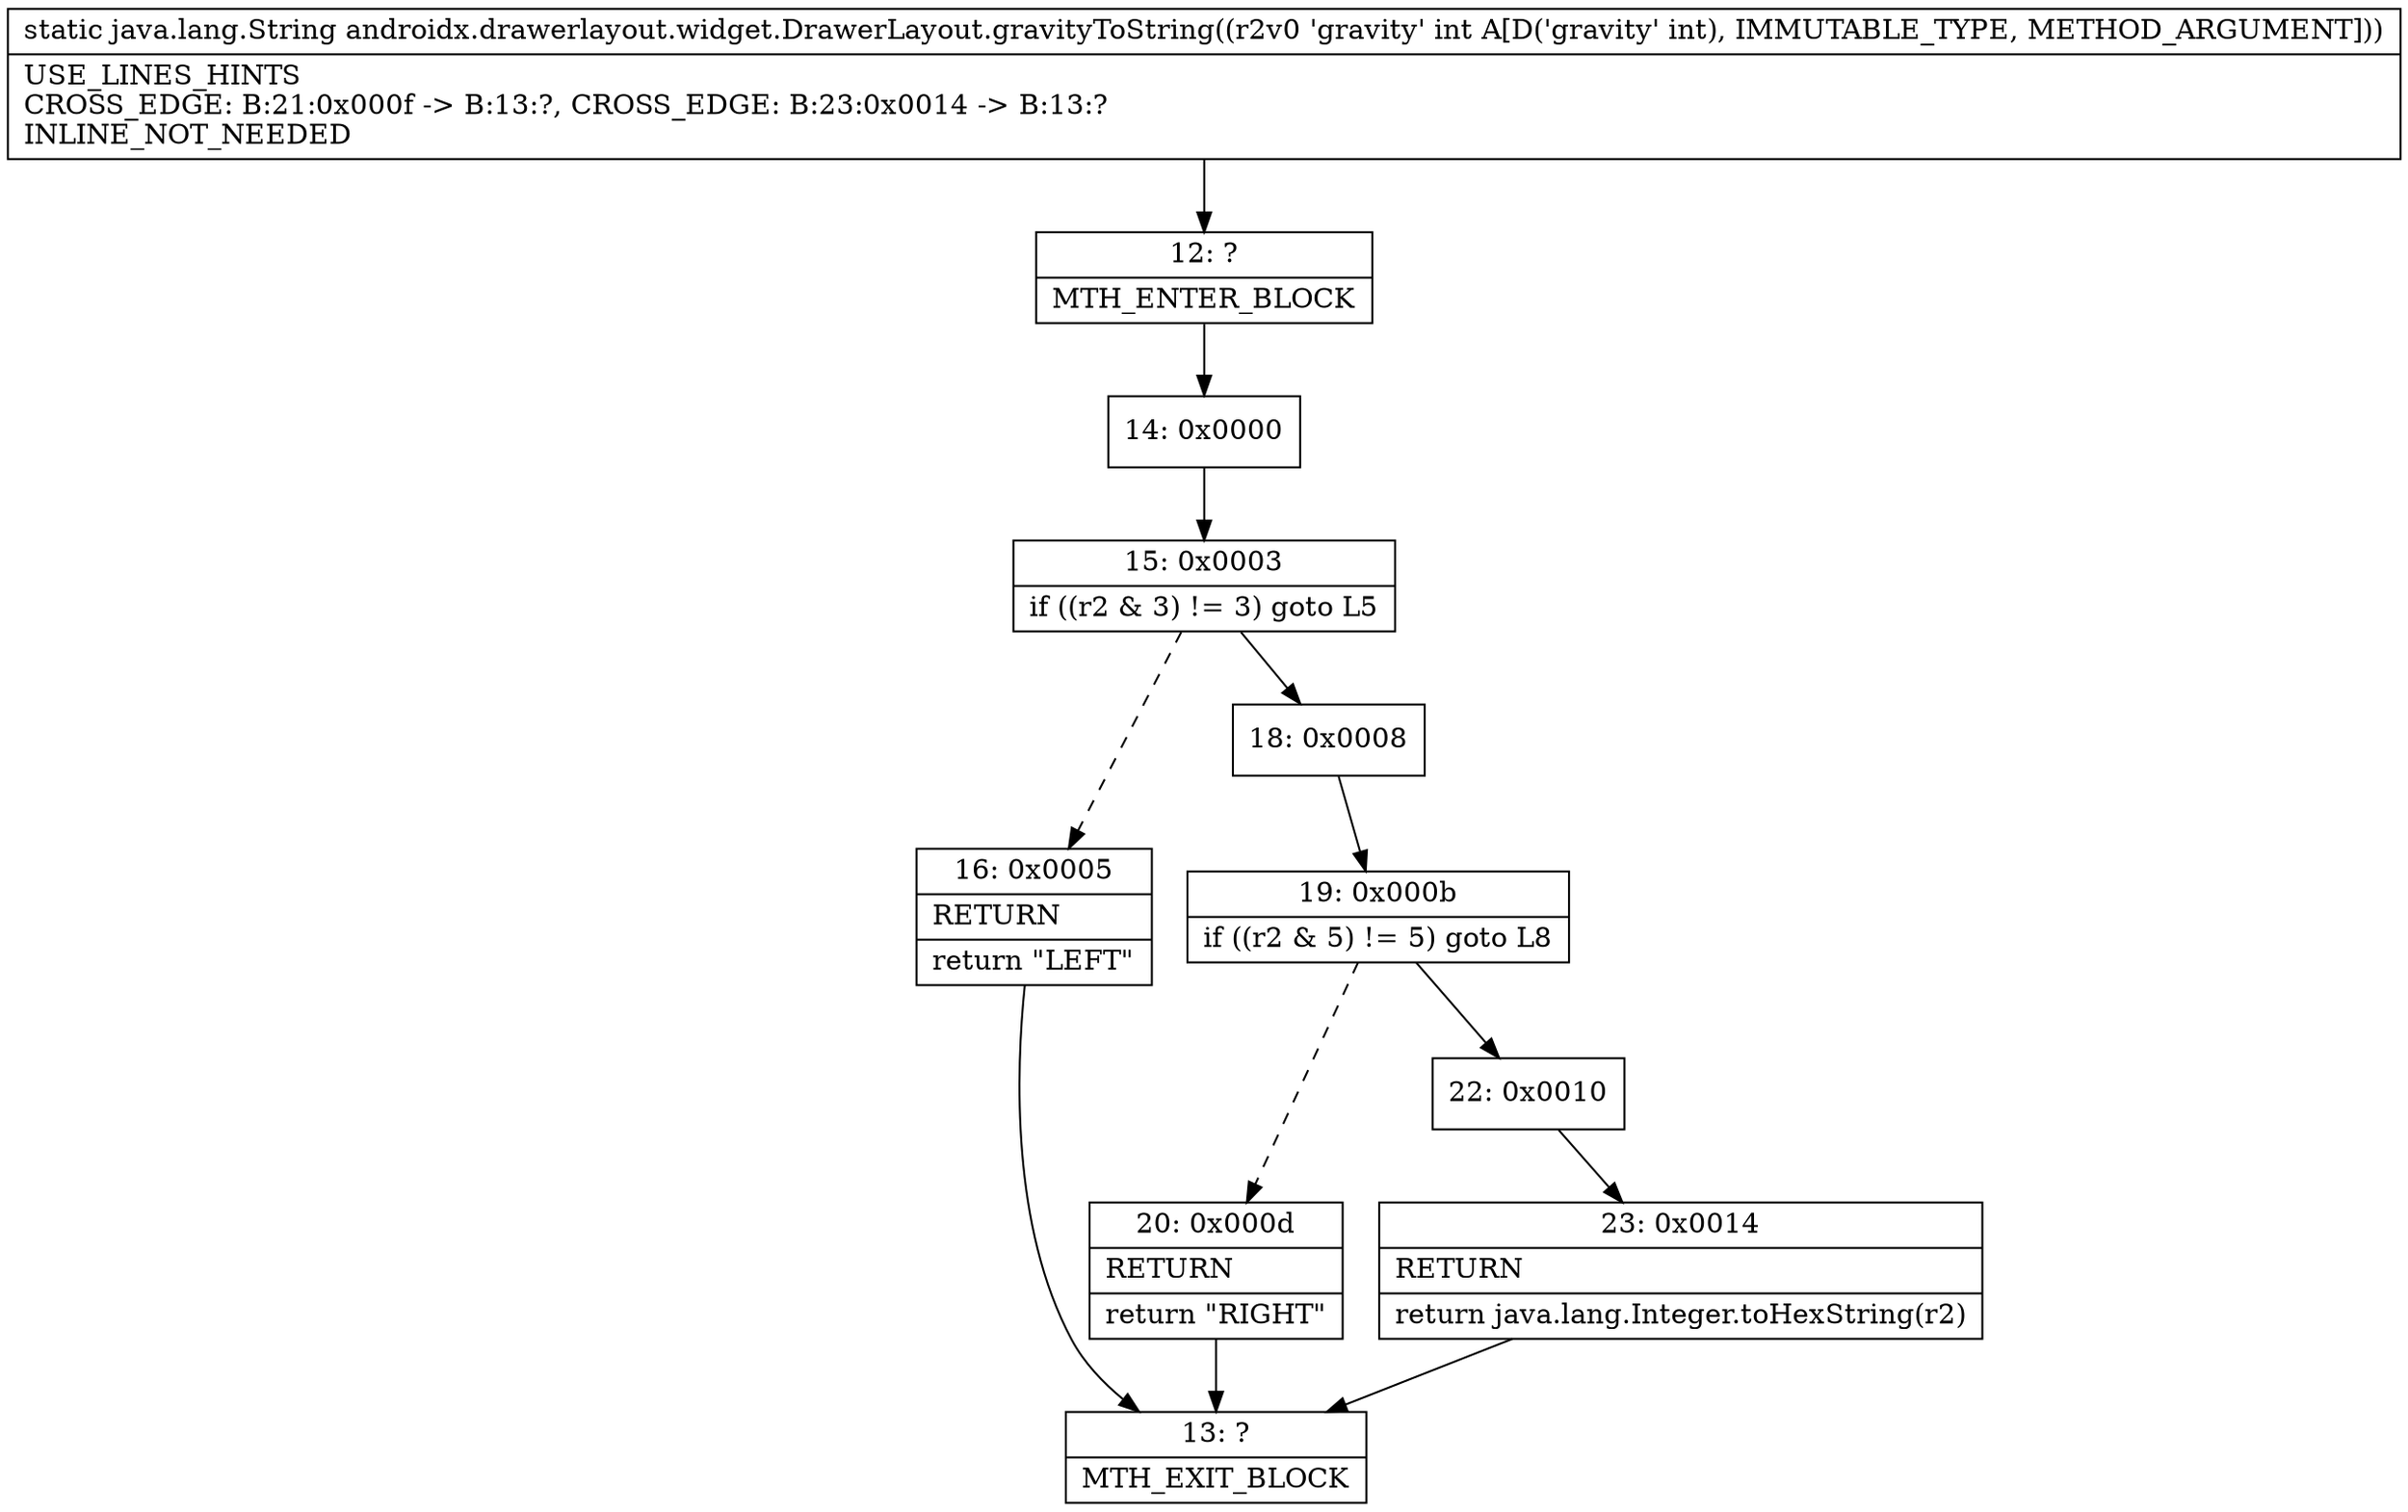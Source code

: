 digraph "CFG forandroidx.drawerlayout.widget.DrawerLayout.gravityToString(I)Ljava\/lang\/String;" {
Node_12 [shape=record,label="{12\:\ ?|MTH_ENTER_BLOCK\l}"];
Node_14 [shape=record,label="{14\:\ 0x0000}"];
Node_15 [shape=record,label="{15\:\ 0x0003|if ((r2 & 3) != 3) goto L5\l}"];
Node_16 [shape=record,label="{16\:\ 0x0005|RETURN\l|return \"LEFT\"\l}"];
Node_13 [shape=record,label="{13\:\ ?|MTH_EXIT_BLOCK\l}"];
Node_18 [shape=record,label="{18\:\ 0x0008}"];
Node_19 [shape=record,label="{19\:\ 0x000b|if ((r2 & 5) != 5) goto L8\l}"];
Node_20 [shape=record,label="{20\:\ 0x000d|RETURN\l|return \"RIGHT\"\l}"];
Node_22 [shape=record,label="{22\:\ 0x0010}"];
Node_23 [shape=record,label="{23\:\ 0x0014|RETURN\l|return java.lang.Integer.toHexString(r2)\l}"];
MethodNode[shape=record,label="{static java.lang.String androidx.drawerlayout.widget.DrawerLayout.gravityToString((r2v0 'gravity' int A[D('gravity' int), IMMUTABLE_TYPE, METHOD_ARGUMENT]))  | USE_LINES_HINTS\lCROSS_EDGE: B:21:0x000f \-\> B:13:?, CROSS_EDGE: B:23:0x0014 \-\> B:13:?\lINLINE_NOT_NEEDED\l}"];
MethodNode -> Node_12;Node_12 -> Node_14;
Node_14 -> Node_15;
Node_15 -> Node_16[style=dashed];
Node_15 -> Node_18;
Node_16 -> Node_13;
Node_18 -> Node_19;
Node_19 -> Node_20[style=dashed];
Node_19 -> Node_22;
Node_20 -> Node_13;
Node_22 -> Node_23;
Node_23 -> Node_13;
}

